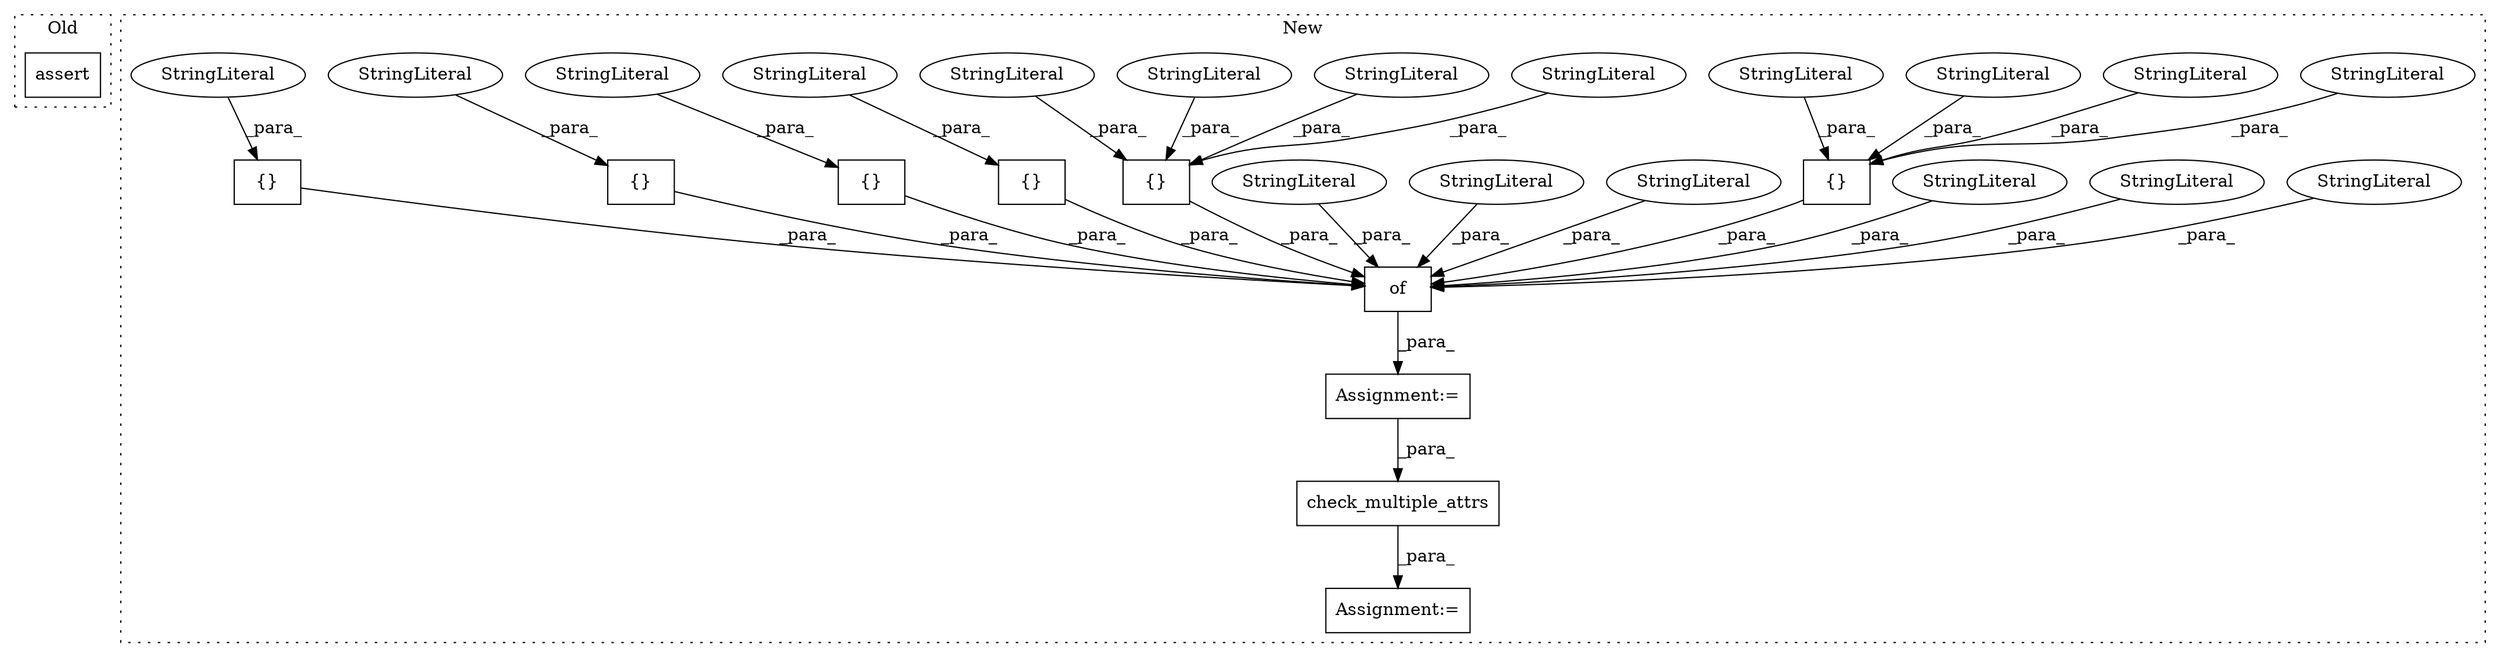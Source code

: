 digraph G {
subgraph cluster0 {
1 [label="assert" a="6" s="50190" l="7" shape="box"];
label = "Old";
style="dotted";
}
subgraph cluster1 {
2 [label="check_multiple_attrs" a="32" s="49832,49877" l="21,1" shape="box"];
3 [label="{}" a="4" s="49617,49650" l="1,1" shape="box"];
4 [label="of" a="32" s="49535,49817" l="3,1" shape="box"];
5 [label="StringLiteral" a="45" s="49618" l="4" shape="ellipse"];
6 [label="StringLiteral" a="45" s="49739" l="15" shape="ellipse"];
7 [label="Assignment:=" a="7" s="49831" l="1" shape="box"];
8 [label="Assignment:=" a="7" s="49530" l="1" shape="box"];
9 [label="StringLiteral" a="45" s="49623" l="5" shape="ellipse"];
10 [label="{}" a="4" s="49767,49771" l="1,1" shape="box"];
11 [label="StringLiteral" a="45" s="49629" l="13" shape="ellipse"];
12 [label="StringLiteral" a="45" s="49538" l="11" shape="ellipse"];
13 [label="{}" a="4" s="49562,49595" l="1,1" shape="box"];
14 [label="StringLiteral" a="45" s="49597" l="7" shape="ellipse"];
15 [label="StringLiteral" a="45" s="49563" l="4" shape="ellipse"];
16 [label="StringLiteral" a="45" s="49643" l="7" shape="ellipse"];
17 [label="StringLiteral" a="45" s="49588" l="7" shape="ellipse"];
18 [label="{}" a="4" s="49683,49691" l="1,1" shape="box"];
19 [label="StringLiteral" a="45" s="49773" l="22" shape="ellipse"];
20 [label="{}" a="4" s="49808,49816" l="1,1" shape="box"];
21 [label="StringLiteral" a="45" s="49652" l="18" shape="ellipse"];
22 [label="{}" a="4" s="49720,49737" l="1,1" shape="box"];
23 [label="StringLiteral" a="45" s="49693" l="14" shape="ellipse"];
24 [label="StringLiteral" a="45" s="49568" l="5" shape="ellipse"];
25 [label="StringLiteral" a="45" s="49768" l="3" shape="ellipse"];
26 [label="StringLiteral" a="45" s="49684" l="7" shape="ellipse"];
27 [label="StringLiteral" a="45" s="49574" l="13" shape="ellipse"];
28 [label="StringLiteral" a="45" s="49809" l="7" shape="ellipse"];
29 [label="StringLiteral" a="45" s="49721" l="16" shape="ellipse"];
label = "New";
style="dotted";
}
2 -> 7 [label="_para_"];
3 -> 4 [label="_para_"];
4 -> 8 [label="_para_"];
5 -> 3 [label="_para_"];
6 -> 4 [label="_para_"];
8 -> 2 [label="_para_"];
9 -> 3 [label="_para_"];
10 -> 4 [label="_para_"];
11 -> 3 [label="_para_"];
12 -> 4 [label="_para_"];
13 -> 4 [label="_para_"];
14 -> 4 [label="_para_"];
15 -> 13 [label="_para_"];
16 -> 3 [label="_para_"];
17 -> 13 [label="_para_"];
18 -> 4 [label="_para_"];
19 -> 4 [label="_para_"];
20 -> 4 [label="_para_"];
21 -> 4 [label="_para_"];
22 -> 4 [label="_para_"];
23 -> 4 [label="_para_"];
24 -> 13 [label="_para_"];
25 -> 10 [label="_para_"];
26 -> 18 [label="_para_"];
27 -> 13 [label="_para_"];
28 -> 20 [label="_para_"];
29 -> 22 [label="_para_"];
}